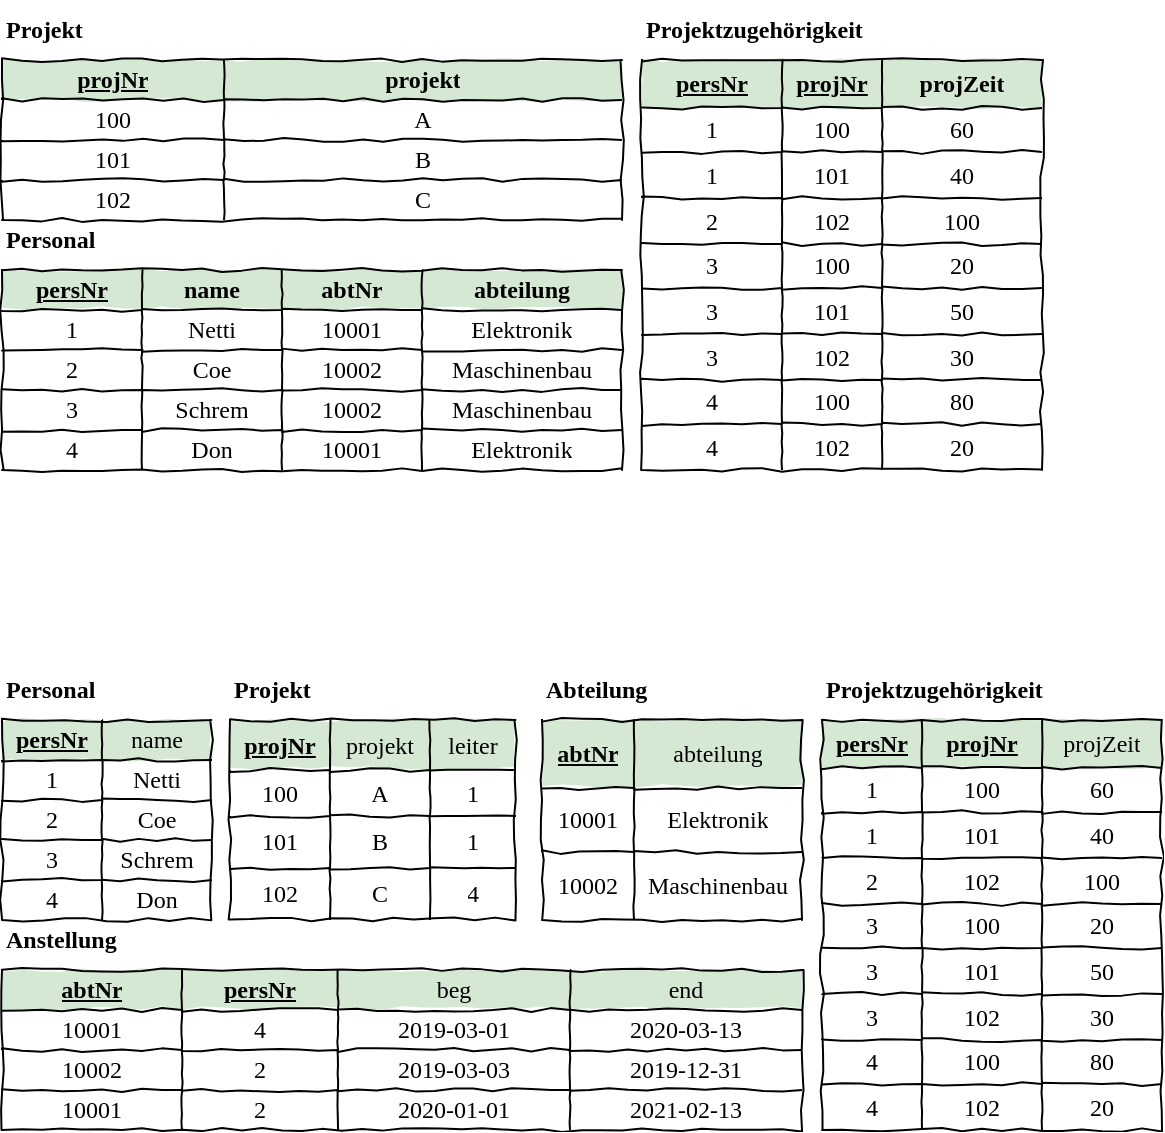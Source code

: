 <mxfile version="13.4.5" type="device"><diagram id="b6C6gAqckI_QUd7eWxeR" name="Page-1"><mxGraphModel dx="853" dy="493" grid="1" gridSize="10" guides="1" tooltips="1" connect="1" arrows="1" fold="1" page="1" pageScale="1" pageWidth="827" pageHeight="1169" math="0" shadow="0"><root><mxCell id="0"/><mxCell id="1" parent="0"/><mxCell id="BVOeWvI501JGDhAc3QQp-86" value="" style="rounded=0;whiteSpace=wrap;html=1;shadow=0;comic=1;startSize=0;fillColor=#d5e8d4;fontFamily=Comic Sans MS;strokeColor=none;" parent="1" vertex="1"><mxGeometry x="80" y="555" width="400" height="20" as="geometry"/></mxCell><mxCell id="BVOeWvI501JGDhAc3QQp-87" value="" style="rounded=0;whiteSpace=wrap;html=1;shadow=0;comic=1;startSize=0;fontFamily=Comic Sans MS;strokeColor=none;" parent="1" vertex="1"><mxGeometry x="80" y="574" width="400" height="61" as="geometry"/></mxCell><object label="" id="BVOeWvI501JGDhAc3QQp-88"><mxCell style="shape=table;html=1;whiteSpace=wrap;startSize=0;container=1;collapsible=0;childLayout=tableLayout;shadow=0;comic=1;fontFamily=Comic Sans MS;horizontal=1;arcSize=42;fillColor=none;" parent="1" vertex="1"><mxGeometry x="80" y="555" width="400" height="80" as="geometry"/></mxCell></object><mxCell id="BVOeWvI501JGDhAc3QQp-89" value="" style="shape=partialRectangle;html=1;whiteSpace=wrap;collapsible=0;dropTarget=0;pointerEvents=0;fillColor=none;top=0;left=0;bottom=0;right=0;points=[[0,0.5],[1,0.5]];portConstraint=eastwest;fontFamily=Comic Sans MS;" parent="BVOeWvI501JGDhAc3QQp-88" vertex="1"><mxGeometry width="400" height="20" as="geometry"/></mxCell><mxCell id="BVOeWvI501JGDhAc3QQp-90" value="&lt;b&gt;&lt;u&gt;abtNr&lt;/u&gt;&lt;/b&gt;" style="shape=partialRectangle;html=1;whiteSpace=wrap;connectable=0;top=0;left=0;bottom=0;right=0;overflow=hidden;fontFamily=Comic Sans MS;strokeColor=#82b366;comic=1;fillColor=none;" parent="BVOeWvI501JGDhAc3QQp-89" vertex="1"><mxGeometry width="90" height="20" as="geometry"/></mxCell><mxCell id="BVOeWvI501JGDhAc3QQp-91" value="&lt;span style=&quot;font-weight: 700&quot;&gt;&lt;u&gt;persNr&lt;/u&gt;&lt;/span&gt;" style="shape=partialRectangle;html=1;whiteSpace=wrap;connectable=0;top=0;left=0;bottom=0;right=0;overflow=hidden;fontFamily=Comic Sans MS;strokeColor=#82b366;comic=1;fillColor=none;" parent="BVOeWvI501JGDhAc3QQp-89" vertex="1"><mxGeometry x="90" width="78" height="20" as="geometry"/></mxCell><mxCell id="BVOeWvI501JGDhAc3QQp-92" value="beg" style="shape=partialRectangle;html=1;whiteSpace=wrap;connectable=0;top=0;left=0;bottom=0;right=0;overflow=hidden;fontFamily=Comic Sans MS;strokeColor=#82b366;comic=1;fillColor=none;" parent="BVOeWvI501JGDhAc3QQp-89" vertex="1"><mxGeometry x="168" width="116" height="20" as="geometry"/></mxCell><mxCell id="BVOeWvI501JGDhAc3QQp-93" value="end" style="shape=partialRectangle;html=1;whiteSpace=wrap;connectable=0;top=0;left=0;bottom=0;right=0;overflow=hidden;fontFamily=Comic Sans MS;strokeColor=#82b366;comic=1;fillColor=none;" parent="BVOeWvI501JGDhAc3QQp-89" vertex="1"><mxGeometry x="284" width="116" height="20" as="geometry"/></mxCell><mxCell id="BVOeWvI501JGDhAc3QQp-94" value="" style="shape=partialRectangle;html=1;whiteSpace=wrap;collapsible=0;dropTarget=0;pointerEvents=0;fillColor=none;top=0;left=0;bottom=0;right=0;points=[[0,0.5],[1,0.5]];portConstraint=eastwest;fontFamily=Comic Sans MS;" parent="BVOeWvI501JGDhAc3QQp-88" vertex="1"><mxGeometry y="20" width="400" height="20" as="geometry"/></mxCell><mxCell id="BVOeWvI501JGDhAc3QQp-95" value="10001" style="shape=partialRectangle;html=1;whiteSpace=wrap;connectable=0;fillColor=none;top=0;left=0;bottom=0;right=0;overflow=hidden;fontFamily=Comic Sans MS;" parent="BVOeWvI501JGDhAc3QQp-94" vertex="1"><mxGeometry width="90" height="20" as="geometry"/></mxCell><mxCell id="BVOeWvI501JGDhAc3QQp-96" value="4" style="shape=partialRectangle;html=1;whiteSpace=wrap;connectable=0;fillColor=none;top=0;left=0;bottom=0;right=0;overflow=hidden;fontFamily=Comic Sans MS;" parent="BVOeWvI501JGDhAc3QQp-94" vertex="1"><mxGeometry x="90" width="78" height="20" as="geometry"/></mxCell><mxCell id="BVOeWvI501JGDhAc3QQp-97" value="2019-03-01" style="shape=partialRectangle;html=1;whiteSpace=wrap;connectable=0;fillColor=none;top=0;left=0;bottom=0;right=0;overflow=hidden;fontFamily=Comic Sans MS;" parent="BVOeWvI501JGDhAc3QQp-94" vertex="1"><mxGeometry x="168" width="116" height="20" as="geometry"/></mxCell><mxCell id="BVOeWvI501JGDhAc3QQp-98" value="2020-03-13" style="shape=partialRectangle;html=1;whiteSpace=wrap;connectable=0;fillColor=none;top=0;left=0;bottom=0;right=0;overflow=hidden;fontFamily=Comic Sans MS;" parent="BVOeWvI501JGDhAc3QQp-94" vertex="1"><mxGeometry x="284" width="116" height="20" as="geometry"/></mxCell><mxCell id="BVOeWvI501JGDhAc3QQp-99" style="shape=partialRectangle;html=1;whiteSpace=wrap;collapsible=0;dropTarget=0;pointerEvents=0;fillColor=none;top=0;left=0;bottom=0;right=0;points=[[0,0.5],[1,0.5]];portConstraint=eastwest;fontFamily=Comic Sans MS;" parent="BVOeWvI501JGDhAc3QQp-88" vertex="1"><mxGeometry y="40" width="400" height="20" as="geometry"/></mxCell><mxCell id="BVOeWvI501JGDhAc3QQp-100" value="10002" style="shape=partialRectangle;html=1;whiteSpace=wrap;connectable=0;fillColor=none;top=0;left=0;bottom=0;right=0;overflow=hidden;fontFamily=Comic Sans MS;" parent="BVOeWvI501JGDhAc3QQp-99" vertex="1"><mxGeometry width="90" height="20" as="geometry"/></mxCell><mxCell id="BVOeWvI501JGDhAc3QQp-101" value="2" style="shape=partialRectangle;html=1;whiteSpace=wrap;connectable=0;fillColor=none;top=0;left=0;bottom=0;right=0;overflow=hidden;fontFamily=Comic Sans MS;" parent="BVOeWvI501JGDhAc3QQp-99" vertex="1"><mxGeometry x="90" width="78" height="20" as="geometry"/></mxCell><mxCell id="BVOeWvI501JGDhAc3QQp-102" value="2019-03-03" style="shape=partialRectangle;html=1;whiteSpace=wrap;connectable=0;fillColor=none;top=0;left=0;bottom=0;right=0;overflow=hidden;fontFamily=Comic Sans MS;" parent="BVOeWvI501JGDhAc3QQp-99" vertex="1"><mxGeometry x="168" width="116" height="20" as="geometry"/></mxCell><mxCell id="BVOeWvI501JGDhAc3QQp-103" value="2019-12-31" style="shape=partialRectangle;html=1;whiteSpace=wrap;connectable=0;fillColor=none;top=0;left=0;bottom=0;right=0;overflow=hidden;fontFamily=Comic Sans MS;" parent="BVOeWvI501JGDhAc3QQp-99" vertex="1"><mxGeometry x="284" width="116" height="20" as="geometry"/></mxCell><mxCell id="BVOeWvI501JGDhAc3QQp-104" style="shape=partialRectangle;html=1;whiteSpace=wrap;collapsible=0;dropTarget=0;pointerEvents=0;fillColor=none;top=0;left=0;bottom=0;right=0;points=[[0,0.5],[1,0.5]];portConstraint=eastwest;fontFamily=Comic Sans MS;" parent="BVOeWvI501JGDhAc3QQp-88" vertex="1"><mxGeometry y="60" width="400" height="20" as="geometry"/></mxCell><mxCell id="BVOeWvI501JGDhAc3QQp-105" value="10001" style="shape=partialRectangle;html=1;whiteSpace=wrap;connectable=0;fillColor=none;top=0;left=0;bottom=0;right=0;overflow=hidden;fontFamily=Comic Sans MS;" parent="BVOeWvI501JGDhAc3QQp-104" vertex="1"><mxGeometry width="90" height="20" as="geometry"/></mxCell><mxCell id="BVOeWvI501JGDhAc3QQp-106" value="2" style="shape=partialRectangle;html=1;whiteSpace=wrap;connectable=0;fillColor=none;top=0;left=0;bottom=0;right=0;overflow=hidden;fontFamily=Comic Sans MS;" parent="BVOeWvI501JGDhAc3QQp-104" vertex="1"><mxGeometry x="90" width="78" height="20" as="geometry"/></mxCell><mxCell id="BVOeWvI501JGDhAc3QQp-107" value="2020-01-01" style="shape=partialRectangle;html=1;whiteSpace=wrap;connectable=0;fillColor=none;top=0;left=0;bottom=0;right=0;overflow=hidden;fontFamily=Comic Sans MS;" parent="BVOeWvI501JGDhAc3QQp-104" vertex="1"><mxGeometry x="168" width="116" height="20" as="geometry"/></mxCell><mxCell id="BVOeWvI501JGDhAc3QQp-108" value="2021-02-13" style="shape=partialRectangle;html=1;whiteSpace=wrap;connectable=0;fillColor=none;top=0;left=0;bottom=0;right=0;overflow=hidden;fontFamily=Comic Sans MS;" parent="BVOeWvI501JGDhAc3QQp-104" vertex="1"><mxGeometry x="284" width="116" height="20" as="geometry"/></mxCell><mxCell id="kT_7X21frJBs-RHxqzan-2" value="" style="rounded=0;whiteSpace=wrap;html=1;shadow=0;comic=1;startSize=0;fontFamily=Comic Sans MS;strokeColor=none;" vertex="1" parent="1"><mxGeometry x="350" y="464" width="130" height="66" as="geometry"/></mxCell><mxCell id="kT_7X21frJBs-RHxqzan-1" value="" style="rounded=0;whiteSpace=wrap;html=1;shadow=0;comic=1;startSize=0;fillColor=#d5e8d4;fontFamily=Comic Sans MS;strokeColor=none;" vertex="1" parent="1"><mxGeometry x="350" y="430" width="130" height="33" as="geometry"/></mxCell><object label="" id="kT_7X21frJBs-RHxqzan-4"><mxCell style="shape=table;html=1;whiteSpace=wrap;startSize=0;container=1;collapsible=0;childLayout=tableLayout;shadow=0;comic=1;fontFamily=Comic Sans MS;horizontal=1;arcSize=42;fillColor=none;" vertex="1" parent="1"><mxGeometry x="350" y="430" width="130" height="100" as="geometry"/></mxCell></object><mxCell id="kT_7X21frJBs-RHxqzan-5" value="" style="shape=partialRectangle;html=1;whiteSpace=wrap;collapsible=0;dropTarget=0;pointerEvents=0;fillColor=none;top=0;left=0;bottom=0;right=0;points=[[0,0.5],[1,0.5]];portConstraint=eastwest;fontFamily=Comic Sans MS;" vertex="1" parent="kT_7X21frJBs-RHxqzan-4"><mxGeometry width="130" height="34" as="geometry"/></mxCell><mxCell id="kT_7X21frJBs-RHxqzan-6" value="&lt;span style=&quot;font-weight: 700&quot;&gt;&lt;u&gt;abtNr&lt;/u&gt;&lt;/span&gt;" style="shape=partialRectangle;html=1;whiteSpace=wrap;connectable=0;top=0;left=0;bottom=0;right=0;overflow=hidden;fontFamily=Comic Sans MS;strokeColor=#82b366;comic=1;fillColor=none;" vertex="1" parent="kT_7X21frJBs-RHxqzan-5"><mxGeometry width="46" height="34" as="geometry"/></mxCell><mxCell id="kT_7X21frJBs-RHxqzan-7" value="abteilung" style="shape=partialRectangle;html=1;whiteSpace=wrap;connectable=0;top=0;left=0;bottom=0;right=0;overflow=hidden;fontFamily=Comic Sans MS;strokeColor=#82b366;comic=1;fillColor=none;" vertex="1" parent="kT_7X21frJBs-RHxqzan-5"><mxGeometry x="46" width="84" height="34" as="geometry"/></mxCell><mxCell id="kT_7X21frJBs-RHxqzan-8" value="" style="shape=partialRectangle;html=1;whiteSpace=wrap;collapsible=0;dropTarget=0;pointerEvents=0;fillColor=none;top=0;left=0;bottom=0;right=0;points=[[0,0.5],[1,0.5]];portConstraint=eastwest;fontFamily=Comic Sans MS;" vertex="1" parent="kT_7X21frJBs-RHxqzan-4"><mxGeometry y="34" width="130" height="32" as="geometry"/></mxCell><mxCell id="kT_7X21frJBs-RHxqzan-9" value="10001" style="shape=partialRectangle;html=1;whiteSpace=wrap;connectable=0;fillColor=none;top=0;left=0;bottom=0;right=0;overflow=hidden;fontFamily=Comic Sans MS;" vertex="1" parent="kT_7X21frJBs-RHxqzan-8"><mxGeometry width="46" height="32" as="geometry"/></mxCell><mxCell id="kT_7X21frJBs-RHxqzan-10" value="Elektronik" style="shape=partialRectangle;html=1;whiteSpace=wrap;connectable=0;fillColor=none;top=0;left=0;bottom=0;right=0;overflow=hidden;fontFamily=Comic Sans MS;" vertex="1" parent="kT_7X21frJBs-RHxqzan-8"><mxGeometry x="46" width="84" height="32" as="geometry"/></mxCell><mxCell id="kT_7X21frJBs-RHxqzan-11" style="shape=partialRectangle;html=1;whiteSpace=wrap;collapsible=0;dropTarget=0;pointerEvents=0;fillColor=none;top=0;left=0;bottom=0;right=0;points=[[0,0.5],[1,0.5]];portConstraint=eastwest;fontFamily=Comic Sans MS;" vertex="1" parent="kT_7X21frJBs-RHxqzan-4"><mxGeometry y="66" width="130" height="34" as="geometry"/></mxCell><mxCell id="kT_7X21frJBs-RHxqzan-12" value="10002" style="shape=partialRectangle;html=1;whiteSpace=wrap;connectable=0;fillColor=none;top=0;left=0;bottom=0;right=0;overflow=hidden;fontFamily=Comic Sans MS;" vertex="1" parent="kT_7X21frJBs-RHxqzan-11"><mxGeometry width="46" height="34" as="geometry"/></mxCell><mxCell id="kT_7X21frJBs-RHxqzan-13" value="Maschinenbau" style="shape=partialRectangle;html=1;whiteSpace=wrap;connectable=0;fillColor=none;top=0;left=0;bottom=0;right=0;overflow=hidden;fontFamily=Comic Sans MS;" vertex="1" parent="kT_7X21frJBs-RHxqzan-11"><mxGeometry x="46" width="84" height="34" as="geometry"/></mxCell><mxCell id="BVOeWvI501JGDhAc3QQp-56" value="" style="rounded=0;whiteSpace=wrap;html=1;shadow=0;comic=1;startSize=0;fontFamily=Comic Sans MS;strokeColor=none;" parent="1" vertex="1"><mxGeometry x="80" y="449" width="104" height="80" as="geometry"/></mxCell><mxCell id="BVOeWvI501JGDhAc3QQp-55" value="" style="rounded=0;whiteSpace=wrap;html=1;shadow=0;comic=1;startSize=0;fillColor=#d5e8d4;fontFamily=Comic Sans MS;strokeColor=none;" parent="1" vertex="1"><mxGeometry x="80" y="430" width="104" height="20" as="geometry"/></mxCell><object label="" id="BVOeWvI501JGDhAc3QQp-57"><mxCell style="shape=table;html=1;whiteSpace=wrap;startSize=0;container=1;collapsible=0;childLayout=tableLayout;shadow=0;comic=1;fontFamily=Comic Sans MS;horizontal=1;arcSize=42;fillColor=none;" parent="1" vertex="1"><mxGeometry x="80" y="430" width="104.643" height="100" as="geometry"/></mxCell></object><mxCell id="BVOeWvI501JGDhAc3QQp-58" value="" style="shape=partialRectangle;html=1;whiteSpace=wrap;collapsible=0;dropTarget=0;pointerEvents=0;fillColor=none;top=0;left=0;bottom=0;right=0;points=[[0,0.5],[1,0.5]];portConstraint=eastwest;fontFamily=Comic Sans MS;" parent="BVOeWvI501JGDhAc3QQp-57" vertex="1"><mxGeometry width="104.643" height="20" as="geometry"/></mxCell><mxCell id="BVOeWvI501JGDhAc3QQp-59" value="&lt;span style=&quot;font-weight: 700&quot;&gt;&lt;u&gt;persNr&lt;/u&gt;&lt;/span&gt;" style="shape=partialRectangle;html=1;whiteSpace=wrap;connectable=0;top=0;left=0;bottom=0;right=0;overflow=hidden;fontFamily=Comic Sans MS;strokeColor=#82b366;comic=1;fillColor=none;" parent="BVOeWvI501JGDhAc3QQp-58" vertex="1"><mxGeometry width="50" height="20" as="geometry"/></mxCell><mxCell id="BVOeWvI501JGDhAc3QQp-60" value="name" style="shape=partialRectangle;html=1;whiteSpace=wrap;connectable=0;top=0;left=0;bottom=0;right=0;overflow=hidden;fontFamily=Comic Sans MS;strokeColor=#82b366;comic=1;fillColor=none;" parent="BVOeWvI501JGDhAc3QQp-58" vertex="1"><mxGeometry x="50" width="55" height="20" as="geometry"/></mxCell><mxCell id="BVOeWvI501JGDhAc3QQp-63" value="" style="shape=partialRectangle;html=1;whiteSpace=wrap;collapsible=0;dropTarget=0;pointerEvents=0;fillColor=none;top=0;left=0;bottom=0;right=0;points=[[0,0.5],[1,0.5]];portConstraint=eastwest;fontFamily=Comic Sans MS;" parent="BVOeWvI501JGDhAc3QQp-57" vertex="1"><mxGeometry y="20" width="104.643" height="20" as="geometry"/></mxCell><mxCell id="BVOeWvI501JGDhAc3QQp-64" value="1" style="shape=partialRectangle;html=1;whiteSpace=wrap;connectable=0;fillColor=none;top=0;left=0;bottom=0;right=0;overflow=hidden;fontFamily=Comic Sans MS;" parent="BVOeWvI501JGDhAc3QQp-63" vertex="1"><mxGeometry width="50" height="20" as="geometry"/></mxCell><mxCell id="BVOeWvI501JGDhAc3QQp-65" value="Netti" style="shape=partialRectangle;html=1;whiteSpace=wrap;connectable=0;fillColor=none;top=0;left=0;bottom=0;right=0;overflow=hidden;fontFamily=Comic Sans MS;" parent="BVOeWvI501JGDhAc3QQp-63" vertex="1"><mxGeometry x="50" width="55" height="20" as="geometry"/></mxCell><mxCell id="BVOeWvI501JGDhAc3QQp-68" style="shape=partialRectangle;html=1;whiteSpace=wrap;collapsible=0;dropTarget=0;pointerEvents=0;fillColor=none;top=0;left=0;bottom=0;right=0;points=[[0,0.5],[1,0.5]];portConstraint=eastwest;fontFamily=Comic Sans MS;" parent="BVOeWvI501JGDhAc3QQp-57" vertex="1"><mxGeometry y="40" width="104.643" height="20" as="geometry"/></mxCell><mxCell id="BVOeWvI501JGDhAc3QQp-69" value="2" style="shape=partialRectangle;html=1;whiteSpace=wrap;connectable=0;fillColor=none;top=0;left=0;bottom=0;right=0;overflow=hidden;fontFamily=Comic Sans MS;" parent="BVOeWvI501JGDhAc3QQp-68" vertex="1"><mxGeometry width="50" height="20" as="geometry"/></mxCell><mxCell id="BVOeWvI501JGDhAc3QQp-70" value="Coe" style="shape=partialRectangle;html=1;whiteSpace=wrap;connectable=0;fillColor=none;top=0;left=0;bottom=0;right=0;overflow=hidden;fontFamily=Comic Sans MS;" parent="BVOeWvI501JGDhAc3QQp-68" vertex="1"><mxGeometry x="50" width="55" height="20" as="geometry"/></mxCell><mxCell id="BVOeWvI501JGDhAc3QQp-73" style="shape=partialRectangle;html=1;whiteSpace=wrap;collapsible=0;dropTarget=0;pointerEvents=0;fillColor=none;top=0;left=0;bottom=0;right=0;points=[[0,0.5],[1,0.5]];portConstraint=eastwest;fontFamily=Comic Sans MS;" parent="BVOeWvI501JGDhAc3QQp-57" vertex="1"><mxGeometry y="60" width="104.643" height="20" as="geometry"/></mxCell><mxCell id="BVOeWvI501JGDhAc3QQp-74" value="3" style="shape=partialRectangle;html=1;whiteSpace=wrap;connectable=0;fillColor=none;top=0;left=0;bottom=0;right=0;overflow=hidden;fontFamily=Comic Sans MS;" parent="BVOeWvI501JGDhAc3QQp-73" vertex="1"><mxGeometry width="50" height="20" as="geometry"/></mxCell><mxCell id="BVOeWvI501JGDhAc3QQp-75" value="Schrem" style="shape=partialRectangle;html=1;whiteSpace=wrap;connectable=0;fillColor=none;top=0;left=0;bottom=0;right=0;overflow=hidden;fontFamily=Comic Sans MS;" parent="BVOeWvI501JGDhAc3QQp-73" vertex="1"><mxGeometry x="50" width="55" height="20" as="geometry"/></mxCell><mxCell id="BVOeWvI501JGDhAc3QQp-78" style="shape=partialRectangle;html=1;whiteSpace=wrap;collapsible=0;dropTarget=0;pointerEvents=0;fillColor=none;top=0;left=0;bottom=0;right=0;points=[[0,0.5],[1,0.5]];portConstraint=eastwest;fontFamily=Comic Sans MS;" parent="BVOeWvI501JGDhAc3QQp-57" vertex="1"><mxGeometry y="80" width="104.643" height="20" as="geometry"/></mxCell><mxCell id="BVOeWvI501JGDhAc3QQp-79" value="4" style="shape=partialRectangle;html=1;whiteSpace=wrap;connectable=0;fillColor=none;top=0;left=0;bottom=0;right=0;overflow=hidden;fontFamily=Comic Sans MS;" parent="BVOeWvI501JGDhAc3QQp-78" vertex="1"><mxGeometry width="50" height="20" as="geometry"/></mxCell><mxCell id="BVOeWvI501JGDhAc3QQp-80" value="Don" style="shape=partialRectangle;html=1;whiteSpace=wrap;connectable=0;fillColor=none;top=0;left=0;bottom=0;right=0;overflow=hidden;fontFamily=Comic Sans MS;" parent="BVOeWvI501JGDhAc3QQp-78" vertex="1"><mxGeometry x="50" width="55" height="20" as="geometry"/></mxCell><mxCell id="BVOeWvI501JGDhAc3QQp-40" value="" style="rounded=0;whiteSpace=wrap;html=1;shadow=0;comic=1;startSize=0;fontFamily=Comic Sans MS;strokeColor=none;" parent="1" vertex="1"><mxGeometry x="194" y="430" width="142" height="100" as="geometry"/></mxCell><mxCell id="BVOeWvI501JGDhAc3QQp-41" value="" style="rounded=0;whiteSpace=wrap;html=1;shadow=0;comic=1;startSize=0;fillColor=#d5e8d4;fontFamily=Comic Sans MS;strokeColor=none;" parent="1" vertex="1"><mxGeometry x="194" y="430" width="142" height="24" as="geometry"/></mxCell><mxCell id="mK8x0z9qfenftQ7Wl_zX-143" value="" style="rounded=0;whiteSpace=wrap;html=1;shadow=0;comic=1;startSize=0;fontFamily=Comic Sans MS;strokeColor=none;" parent="1" vertex="1"><mxGeometry x="400" y="122" width="200" height="183" as="geometry"/></mxCell><mxCell id="mK8x0z9qfenftQ7Wl_zX-110" value="" style="rounded=0;whiteSpace=wrap;html=1;shadow=0;comic=1;startSize=0;fillColor=#d5e8d4;fontFamily=Comic Sans MS;strokeColor=none;" parent="1" vertex="1"><mxGeometry x="400" y="100" width="200" height="24" as="geometry"/></mxCell><object label="" id="mK8x0z9qfenftQ7Wl_zX-111"><mxCell style="shape=table;html=1;whiteSpace=wrap;startSize=0;container=1;collapsible=0;childLayout=tableLayout;shadow=0;comic=1;fontFamily=Comic Sans MS;horizontal=1;arcSize=42;fillColor=none;" parent="1" vertex="1"><mxGeometry x="400" y="100" width="200" height="205" as="geometry"/></mxCell></object><mxCell id="mK8x0z9qfenftQ7Wl_zX-112" value="" style="shape=partialRectangle;html=1;whiteSpace=wrap;collapsible=0;dropTarget=0;pointerEvents=0;fillColor=none;top=0;left=0;bottom=0;right=0;points=[[0,0.5],[1,0.5]];portConstraint=eastwest;fontFamily=Comic Sans MS;" parent="mK8x0z9qfenftQ7Wl_zX-111" vertex="1"><mxGeometry width="200" height="24" as="geometry"/></mxCell><mxCell id="mK8x0z9qfenftQ7Wl_zX-113" value="&lt;span style=&quot;font-weight: 700&quot;&gt;&lt;u&gt;persNr&lt;/u&gt;&lt;/span&gt;" style="shape=partialRectangle;html=1;whiteSpace=wrap;connectable=0;top=0;left=0;bottom=0;right=0;overflow=hidden;fontFamily=Comic Sans MS;strokeColor=#82b366;comic=1;fillColor=none;" parent="mK8x0z9qfenftQ7Wl_zX-112" vertex="1"><mxGeometry width="70" height="24" as="geometry"/></mxCell><mxCell id="mK8x0z9qfenftQ7Wl_zX-114" value="&lt;span style=&quot;font-weight: 700&quot;&gt;&lt;u&gt;projNr&lt;/u&gt;&lt;/span&gt;" style="shape=partialRectangle;html=1;whiteSpace=wrap;connectable=0;top=0;left=0;bottom=0;right=0;overflow=hidden;fontFamily=Comic Sans MS;strokeColor=#82b366;comic=1;fillColor=none;" parent="mK8x0z9qfenftQ7Wl_zX-112" vertex="1"><mxGeometry x="70" width="50" height="24" as="geometry"/></mxCell><mxCell id="mK8x0z9qfenftQ7Wl_zX-115" value="&lt;b&gt;projZeit&lt;/b&gt;" style="shape=partialRectangle;html=1;whiteSpace=wrap;connectable=0;top=0;left=0;bottom=0;right=0;overflow=hidden;fontFamily=Comic Sans MS;strokeColor=#82b366;comic=1;fillColor=none;" parent="mK8x0z9qfenftQ7Wl_zX-112" vertex="1"><mxGeometry x="120" width="80" height="24" as="geometry"/></mxCell><mxCell id="mK8x0z9qfenftQ7Wl_zX-121" value="" style="shape=partialRectangle;html=1;whiteSpace=wrap;collapsible=0;dropTarget=0;pointerEvents=0;fillColor=none;top=0;left=0;bottom=0;right=0;points=[[0,0.5],[1,0.5]];portConstraint=eastwest;fontFamily=Comic Sans MS;" parent="mK8x0z9qfenftQ7Wl_zX-111" vertex="1"><mxGeometry y="24" width="200" height="22" as="geometry"/></mxCell><mxCell id="mK8x0z9qfenftQ7Wl_zX-122" value="1" style="shape=partialRectangle;html=1;whiteSpace=wrap;connectable=0;fillColor=none;top=0;left=0;bottom=0;right=0;overflow=hidden;fontFamily=Comic Sans MS;" parent="mK8x0z9qfenftQ7Wl_zX-121" vertex="1"><mxGeometry width="70" height="22" as="geometry"/></mxCell><mxCell id="mK8x0z9qfenftQ7Wl_zX-123" value="100" style="shape=partialRectangle;html=1;whiteSpace=wrap;connectable=0;fillColor=none;top=0;left=0;bottom=0;right=0;overflow=hidden;fontFamily=Comic Sans MS;" parent="mK8x0z9qfenftQ7Wl_zX-121" vertex="1"><mxGeometry x="70" width="50" height="22" as="geometry"/></mxCell><mxCell id="mK8x0z9qfenftQ7Wl_zX-124" value="60" style="shape=partialRectangle;html=1;whiteSpace=wrap;connectable=0;fillColor=none;top=0;left=0;bottom=0;right=0;overflow=hidden;fontFamily=Comic Sans MS;" parent="mK8x0z9qfenftQ7Wl_zX-121" vertex="1"><mxGeometry x="120" width="80" height="22" as="geometry"/></mxCell><mxCell id="mK8x0z9qfenftQ7Wl_zX-130" style="shape=partialRectangle;html=1;whiteSpace=wrap;collapsible=0;dropTarget=0;pointerEvents=0;fillColor=none;top=0;left=0;bottom=0;right=0;points=[[0,0.5],[1,0.5]];portConstraint=eastwest;fontFamily=Comic Sans MS;" parent="mK8x0z9qfenftQ7Wl_zX-111" vertex="1"><mxGeometry y="46" width="200" height="23" as="geometry"/></mxCell><mxCell id="mK8x0z9qfenftQ7Wl_zX-131" value="1" style="shape=partialRectangle;html=1;whiteSpace=wrap;connectable=0;fillColor=none;top=0;left=0;bottom=0;right=0;overflow=hidden;fontFamily=Comic Sans MS;" parent="mK8x0z9qfenftQ7Wl_zX-130" vertex="1"><mxGeometry width="70" height="23" as="geometry"/></mxCell><mxCell id="mK8x0z9qfenftQ7Wl_zX-132" value="101" style="shape=partialRectangle;html=1;whiteSpace=wrap;connectable=0;fillColor=none;top=0;left=0;bottom=0;right=0;overflow=hidden;fontFamily=Comic Sans MS;" parent="mK8x0z9qfenftQ7Wl_zX-130" vertex="1"><mxGeometry x="70" width="50" height="23" as="geometry"/></mxCell><mxCell id="mK8x0z9qfenftQ7Wl_zX-133" value="&lt;span&gt;40&lt;/span&gt;" style="shape=partialRectangle;html=1;whiteSpace=wrap;connectable=0;fillColor=none;top=0;left=0;bottom=0;right=0;overflow=hidden;fontFamily=Comic Sans MS;" parent="mK8x0z9qfenftQ7Wl_zX-130" vertex="1"><mxGeometry x="120" width="80" height="23" as="geometry"/></mxCell><mxCell id="0NPuds9pyM5MVuxf5aiS-66" style="shape=partialRectangle;html=1;whiteSpace=wrap;collapsible=0;dropTarget=0;pointerEvents=0;fillColor=none;top=0;left=0;bottom=0;right=0;points=[[0,0.5],[1,0.5]];portConstraint=eastwest;fontFamily=Comic Sans MS;" parent="mK8x0z9qfenftQ7Wl_zX-111" vertex="1"><mxGeometry y="69" width="200" height="23" as="geometry"/></mxCell><mxCell id="0NPuds9pyM5MVuxf5aiS-67" value="2" style="shape=partialRectangle;html=1;whiteSpace=wrap;connectable=0;fillColor=none;top=0;left=0;bottom=0;right=0;overflow=hidden;fontFamily=Comic Sans MS;" parent="0NPuds9pyM5MVuxf5aiS-66" vertex="1"><mxGeometry width="70" height="23" as="geometry"/></mxCell><mxCell id="0NPuds9pyM5MVuxf5aiS-68" value="102" style="shape=partialRectangle;html=1;whiteSpace=wrap;connectable=0;fillColor=none;top=0;left=0;bottom=0;right=0;overflow=hidden;fontFamily=Comic Sans MS;" parent="0NPuds9pyM5MVuxf5aiS-66" vertex="1"><mxGeometry x="70" width="50" height="23" as="geometry"/></mxCell><mxCell id="0NPuds9pyM5MVuxf5aiS-69" value="100" style="shape=partialRectangle;html=1;whiteSpace=wrap;connectable=0;fillColor=none;top=0;left=0;bottom=0;right=0;overflow=hidden;fontFamily=Comic Sans MS;" parent="0NPuds9pyM5MVuxf5aiS-66" vertex="1"><mxGeometry x="120" width="80" height="23" as="geometry"/></mxCell><mxCell id="0NPuds9pyM5MVuxf5aiS-58" style="shape=partialRectangle;html=1;whiteSpace=wrap;collapsible=0;dropTarget=0;pointerEvents=0;fillColor=none;top=0;left=0;bottom=0;right=0;points=[[0,0.5],[1,0.5]];portConstraint=eastwest;fontFamily=Comic Sans MS;" parent="mK8x0z9qfenftQ7Wl_zX-111" vertex="1"><mxGeometry y="92" width="200" height="22" as="geometry"/></mxCell><mxCell id="0NPuds9pyM5MVuxf5aiS-59" value="3" style="shape=partialRectangle;html=1;whiteSpace=wrap;connectable=0;fillColor=none;top=0;left=0;bottom=0;right=0;overflow=hidden;fontFamily=Comic Sans MS;" parent="0NPuds9pyM5MVuxf5aiS-58" vertex="1"><mxGeometry width="70" height="22" as="geometry"/></mxCell><mxCell id="0NPuds9pyM5MVuxf5aiS-60" value="100" style="shape=partialRectangle;html=1;whiteSpace=wrap;connectable=0;fillColor=none;top=0;left=0;bottom=0;right=0;overflow=hidden;fontFamily=Comic Sans MS;" parent="0NPuds9pyM5MVuxf5aiS-58" vertex="1"><mxGeometry x="70" width="50" height="22" as="geometry"/></mxCell><mxCell id="0NPuds9pyM5MVuxf5aiS-61" value="20" style="shape=partialRectangle;html=1;whiteSpace=wrap;connectable=0;fillColor=none;top=0;left=0;bottom=0;right=0;overflow=hidden;fontFamily=Comic Sans MS;" parent="0NPuds9pyM5MVuxf5aiS-58" vertex="1"><mxGeometry x="120" width="80" height="22" as="geometry"/></mxCell><mxCell id="0NPuds9pyM5MVuxf5aiS-50" style="shape=partialRectangle;html=1;whiteSpace=wrap;collapsible=0;dropTarget=0;pointerEvents=0;fillColor=none;top=0;left=0;bottom=0;right=0;points=[[0,0.5],[1,0.5]];portConstraint=eastwest;fontFamily=Comic Sans MS;" parent="mK8x0z9qfenftQ7Wl_zX-111" vertex="1"><mxGeometry y="114" width="200" height="23" as="geometry"/></mxCell><mxCell id="0NPuds9pyM5MVuxf5aiS-51" value="3" style="shape=partialRectangle;html=1;whiteSpace=wrap;connectable=0;fillColor=none;top=0;left=0;bottom=0;right=0;overflow=hidden;fontFamily=Comic Sans MS;" parent="0NPuds9pyM5MVuxf5aiS-50" vertex="1"><mxGeometry width="70" height="23" as="geometry"/></mxCell><mxCell id="0NPuds9pyM5MVuxf5aiS-52" value="101" style="shape=partialRectangle;html=1;whiteSpace=wrap;connectable=0;fillColor=none;top=0;left=0;bottom=0;right=0;overflow=hidden;fontFamily=Comic Sans MS;" parent="0NPuds9pyM5MVuxf5aiS-50" vertex="1"><mxGeometry x="70" width="50" height="23" as="geometry"/></mxCell><mxCell id="0NPuds9pyM5MVuxf5aiS-53" value="50" style="shape=partialRectangle;html=1;whiteSpace=wrap;connectable=0;fillColor=none;top=0;left=0;bottom=0;right=0;overflow=hidden;fontFamily=Comic Sans MS;" parent="0NPuds9pyM5MVuxf5aiS-50" vertex="1"><mxGeometry x="120" width="80" height="23" as="geometry"/></mxCell><mxCell id="0NPuds9pyM5MVuxf5aiS-42" style="shape=partialRectangle;html=1;whiteSpace=wrap;collapsible=0;dropTarget=0;pointerEvents=0;fillColor=none;top=0;left=0;bottom=0;right=0;points=[[0,0.5],[1,0.5]];portConstraint=eastwest;fontFamily=Comic Sans MS;" parent="mK8x0z9qfenftQ7Wl_zX-111" vertex="1"><mxGeometry y="137" width="200" height="23" as="geometry"/></mxCell><mxCell id="0NPuds9pyM5MVuxf5aiS-43" value="3" style="shape=partialRectangle;html=1;whiteSpace=wrap;connectable=0;fillColor=none;top=0;left=0;bottom=0;right=0;overflow=hidden;fontFamily=Comic Sans MS;" parent="0NPuds9pyM5MVuxf5aiS-42" vertex="1"><mxGeometry width="70" height="23" as="geometry"/></mxCell><mxCell id="0NPuds9pyM5MVuxf5aiS-44" value="102" style="shape=partialRectangle;html=1;whiteSpace=wrap;connectable=0;fillColor=none;top=0;left=0;bottom=0;right=0;overflow=hidden;fontFamily=Comic Sans MS;" parent="0NPuds9pyM5MVuxf5aiS-42" vertex="1"><mxGeometry x="70" width="50" height="23" as="geometry"/></mxCell><mxCell id="0NPuds9pyM5MVuxf5aiS-45" value="30" style="shape=partialRectangle;html=1;whiteSpace=wrap;connectable=0;fillColor=none;top=0;left=0;bottom=0;right=0;overflow=hidden;fontFamily=Comic Sans MS;" parent="0NPuds9pyM5MVuxf5aiS-42" vertex="1"><mxGeometry x="120" width="80" height="23" as="geometry"/></mxCell><mxCell id="0NPuds9pyM5MVuxf5aiS-34" style="shape=partialRectangle;html=1;whiteSpace=wrap;collapsible=0;dropTarget=0;pointerEvents=0;fillColor=none;top=0;left=0;bottom=0;right=0;points=[[0,0.5],[1,0.5]];portConstraint=eastwest;fontFamily=Comic Sans MS;" parent="mK8x0z9qfenftQ7Wl_zX-111" vertex="1"><mxGeometry y="160" width="200" height="22" as="geometry"/></mxCell><mxCell id="0NPuds9pyM5MVuxf5aiS-35" value="4" style="shape=partialRectangle;html=1;whiteSpace=wrap;connectable=0;fillColor=none;top=0;left=0;bottom=0;right=0;overflow=hidden;fontFamily=Comic Sans MS;" parent="0NPuds9pyM5MVuxf5aiS-34" vertex="1"><mxGeometry width="70" height="22" as="geometry"/></mxCell><mxCell id="0NPuds9pyM5MVuxf5aiS-36" value="100" style="shape=partialRectangle;html=1;whiteSpace=wrap;connectable=0;fillColor=none;top=0;left=0;bottom=0;right=0;overflow=hidden;fontFamily=Comic Sans MS;" parent="0NPuds9pyM5MVuxf5aiS-34" vertex="1"><mxGeometry x="70" width="50" height="22" as="geometry"/></mxCell><mxCell id="0NPuds9pyM5MVuxf5aiS-37" value="80" style="shape=partialRectangle;html=1;whiteSpace=wrap;connectable=0;fillColor=none;top=0;left=0;bottom=0;right=0;overflow=hidden;fontFamily=Comic Sans MS;" parent="0NPuds9pyM5MVuxf5aiS-34" vertex="1"><mxGeometry x="120" width="80" height="22" as="geometry"/></mxCell><mxCell id="0NPuds9pyM5MVuxf5aiS-26" style="shape=partialRectangle;html=1;whiteSpace=wrap;collapsible=0;dropTarget=0;pointerEvents=0;fillColor=none;top=0;left=0;bottom=0;right=0;points=[[0,0.5],[1,0.5]];portConstraint=eastwest;fontFamily=Comic Sans MS;" parent="mK8x0z9qfenftQ7Wl_zX-111" vertex="1"><mxGeometry y="182" width="200" height="23" as="geometry"/></mxCell><mxCell id="0NPuds9pyM5MVuxf5aiS-27" value="4" style="shape=partialRectangle;html=1;whiteSpace=wrap;connectable=0;fillColor=none;top=0;left=0;bottom=0;right=0;overflow=hidden;fontFamily=Comic Sans MS;" parent="0NPuds9pyM5MVuxf5aiS-26" vertex="1"><mxGeometry width="70" height="23" as="geometry"/></mxCell><mxCell id="0NPuds9pyM5MVuxf5aiS-28" value="102" style="shape=partialRectangle;html=1;whiteSpace=wrap;connectable=0;fillColor=none;top=0;left=0;bottom=0;right=0;overflow=hidden;fontFamily=Comic Sans MS;" parent="0NPuds9pyM5MVuxf5aiS-26" vertex="1"><mxGeometry x="70" width="50" height="23" as="geometry"/></mxCell><mxCell id="0NPuds9pyM5MVuxf5aiS-29" value="20" style="shape=partialRectangle;html=1;whiteSpace=wrap;connectable=0;fillColor=none;top=0;left=0;bottom=0;right=0;overflow=hidden;fontFamily=Comic Sans MS;" parent="0NPuds9pyM5MVuxf5aiS-26" vertex="1"><mxGeometry x="120" width="80" height="23" as="geometry"/></mxCell><mxCell id="mK8x0z9qfenftQ7Wl_zX-166" value="" style="rounded=0;whiteSpace=wrap;html=1;shadow=0;comic=1;startSize=0;fontFamily=Comic Sans MS;strokeColor=none;" parent="1" vertex="1"><mxGeometry x="80" y="100" width="310" height="79" as="geometry"/></mxCell><mxCell id="mK8x0z9qfenftQ7Wl_zX-80" value="" style="rounded=0;whiteSpace=wrap;html=1;shadow=0;comic=1;startSize=0;fillColor=#d5e8d4;fontFamily=Comic Sans MS;strokeColor=none;" parent="1" vertex="1"><mxGeometry x="80" y="100" width="310" height="20" as="geometry"/></mxCell><object label="" id="mK8x0z9qfenftQ7Wl_zX-1"><mxCell style="shape=table;html=1;whiteSpace=wrap;startSize=0;container=1;collapsible=0;childLayout=tableLayout;shadow=0;comic=1;fontFamily=Comic Sans MS;horizontal=1;arcSize=42;fillColor=none;" parent="1" vertex="1"><mxGeometry x="80" y="100" width="310" height="80" as="geometry"/></mxCell></object><mxCell id="mK8x0z9qfenftQ7Wl_zX-2" value="" style="shape=partialRectangle;html=1;whiteSpace=wrap;collapsible=0;dropTarget=0;pointerEvents=0;fillColor=none;top=0;left=0;bottom=0;right=0;points=[[0,0.5],[1,0.5]];portConstraint=eastwest;fontFamily=Comic Sans MS;" parent="mK8x0z9qfenftQ7Wl_zX-1" vertex="1"><mxGeometry width="310" height="20" as="geometry"/></mxCell><mxCell id="mK8x0z9qfenftQ7Wl_zX-3" value="&lt;span style=&quot;font-weight: 700&quot;&gt;&lt;u&gt;projNr&lt;/u&gt;&lt;/span&gt;" style="shape=partialRectangle;html=1;whiteSpace=wrap;connectable=0;top=0;left=0;bottom=0;right=0;overflow=hidden;fontFamily=Comic Sans MS;strokeColor=#82b366;comic=1;fillColor=none;" parent="mK8x0z9qfenftQ7Wl_zX-2" vertex="1"><mxGeometry width="111" height="20" as="geometry"/></mxCell><mxCell id="mK8x0z9qfenftQ7Wl_zX-4" value="&lt;span style=&quot;font-weight: 700&quot;&gt;projekt&lt;/span&gt;" style="shape=partialRectangle;html=1;whiteSpace=wrap;connectable=0;top=0;left=0;bottom=0;right=0;overflow=hidden;fontFamily=Comic Sans MS;strokeColor=#82b366;comic=1;fillColor=none;" parent="mK8x0z9qfenftQ7Wl_zX-2" vertex="1"><mxGeometry x="111" width="199" height="20" as="geometry"/></mxCell><mxCell id="mK8x0z9qfenftQ7Wl_zX-6" value="" style="shape=partialRectangle;html=1;whiteSpace=wrap;collapsible=0;dropTarget=0;pointerEvents=0;fillColor=none;top=0;left=0;bottom=0;right=0;points=[[0,0.5],[1,0.5]];portConstraint=eastwest;fontFamily=Comic Sans MS;" parent="mK8x0z9qfenftQ7Wl_zX-1" vertex="1"><mxGeometry y="20" width="310" height="20" as="geometry"/></mxCell><mxCell id="mK8x0z9qfenftQ7Wl_zX-7" value="100" style="shape=partialRectangle;html=1;whiteSpace=wrap;connectable=0;fillColor=none;top=0;left=0;bottom=0;right=0;overflow=hidden;fontFamily=Comic Sans MS;" parent="mK8x0z9qfenftQ7Wl_zX-6" vertex="1"><mxGeometry width="111" height="20" as="geometry"/></mxCell><mxCell id="mK8x0z9qfenftQ7Wl_zX-8" value="A" style="shape=partialRectangle;html=1;whiteSpace=wrap;connectable=0;fillColor=none;top=0;left=0;bottom=0;right=0;overflow=hidden;fontFamily=Comic Sans MS;" parent="mK8x0z9qfenftQ7Wl_zX-6" vertex="1"><mxGeometry x="111" width="199" height="20" as="geometry"/></mxCell><mxCell id="mK8x0z9qfenftQ7Wl_zX-72" style="shape=partialRectangle;html=1;whiteSpace=wrap;collapsible=0;dropTarget=0;pointerEvents=0;fillColor=none;top=0;left=0;bottom=0;right=0;points=[[0,0.5],[1,0.5]];portConstraint=eastwest;fontFamily=Comic Sans MS;" parent="mK8x0z9qfenftQ7Wl_zX-1" vertex="1"><mxGeometry y="40" width="310" height="20" as="geometry"/></mxCell><mxCell id="mK8x0z9qfenftQ7Wl_zX-73" value="&lt;span&gt;101&lt;/span&gt;" style="shape=partialRectangle;html=1;whiteSpace=wrap;connectable=0;fillColor=none;top=0;left=0;bottom=0;right=0;overflow=hidden;fontFamily=Comic Sans MS;" parent="mK8x0z9qfenftQ7Wl_zX-72" vertex="1"><mxGeometry width="111" height="20" as="geometry"/></mxCell><mxCell id="mK8x0z9qfenftQ7Wl_zX-74" value="&lt;span&gt;B&lt;/span&gt;" style="shape=partialRectangle;html=1;whiteSpace=wrap;connectable=0;fillColor=none;top=0;left=0;bottom=0;right=0;overflow=hidden;fontFamily=Comic Sans MS;" parent="mK8x0z9qfenftQ7Wl_zX-72" vertex="1"><mxGeometry x="111" width="199" height="20" as="geometry"/></mxCell><mxCell id="0NPuds9pyM5MVuxf5aiS-1" style="shape=partialRectangle;html=1;whiteSpace=wrap;collapsible=0;dropTarget=0;pointerEvents=0;fillColor=none;top=0;left=0;bottom=0;right=0;points=[[0,0.5],[1,0.5]];portConstraint=eastwest;fontFamily=Comic Sans MS;" parent="mK8x0z9qfenftQ7Wl_zX-1" vertex="1"><mxGeometry y="60" width="310" height="20" as="geometry"/></mxCell><mxCell id="0NPuds9pyM5MVuxf5aiS-2" value="102" style="shape=partialRectangle;html=1;whiteSpace=wrap;connectable=0;fillColor=none;top=0;left=0;bottom=0;right=0;overflow=hidden;fontFamily=Comic Sans MS;" parent="0NPuds9pyM5MVuxf5aiS-1" vertex="1"><mxGeometry width="111" height="20" as="geometry"/></mxCell><mxCell id="0NPuds9pyM5MVuxf5aiS-3" value="C" style="shape=partialRectangle;html=1;whiteSpace=wrap;connectable=0;fillColor=none;top=0;left=0;bottom=0;right=0;overflow=hidden;fontFamily=Comic Sans MS;" parent="0NPuds9pyM5MVuxf5aiS-1" vertex="1"><mxGeometry x="111" width="199" height="20" as="geometry"/></mxCell><mxCell id="mK8x0z9qfenftQ7Wl_zX-81" value="" style="rounded=0;whiteSpace=wrap;html=1;shadow=0;comic=1;startSize=0;fillColor=#d5e8d4;fontFamily=Comic Sans MS;strokeColor=none;" parent="1" vertex="1"><mxGeometry x="80" y="205" width="310" height="20" as="geometry"/></mxCell><mxCell id="mK8x0z9qfenftQ7Wl_zX-167" value="" style="rounded=0;whiteSpace=wrap;html=1;shadow=0;comic=1;startSize=0;fontFamily=Comic Sans MS;strokeColor=none;" parent="1" vertex="1"><mxGeometry x="80" y="224" width="310" height="80" as="geometry"/></mxCell><object label="" id="mK8x0z9qfenftQ7Wl_zX-82"><mxCell style="shape=table;html=1;whiteSpace=wrap;startSize=0;container=1;collapsible=0;childLayout=tableLayout;shadow=0;comic=1;fontFamily=Comic Sans MS;horizontal=1;arcSize=42;fillColor=none;" parent="1" vertex="1"><mxGeometry x="80" y="205" width="310" height="100" as="geometry"/></mxCell></object><mxCell id="mK8x0z9qfenftQ7Wl_zX-83" value="" style="shape=partialRectangle;html=1;whiteSpace=wrap;collapsible=0;dropTarget=0;pointerEvents=0;fillColor=none;top=0;left=0;bottom=0;right=0;points=[[0,0.5],[1,0.5]];portConstraint=eastwest;fontFamily=Comic Sans MS;" parent="mK8x0z9qfenftQ7Wl_zX-82" vertex="1"><mxGeometry width="310" height="20" as="geometry"/></mxCell><mxCell id="mK8x0z9qfenftQ7Wl_zX-84" value="&lt;span style=&quot;font-weight: 700&quot;&gt;&lt;u&gt;persNr&lt;/u&gt;&lt;/span&gt;" style="shape=partialRectangle;html=1;whiteSpace=wrap;connectable=0;top=0;left=0;bottom=0;right=0;overflow=hidden;fontFamily=Comic Sans MS;strokeColor=#82b366;comic=1;fillColor=none;" parent="mK8x0z9qfenftQ7Wl_zX-83" vertex="1"><mxGeometry width="70" height="20" as="geometry"/></mxCell><mxCell id="mK8x0z9qfenftQ7Wl_zX-85" value="&lt;span style=&quot;font-weight: 700&quot;&gt;name&lt;/span&gt;" style="shape=partialRectangle;html=1;whiteSpace=wrap;connectable=0;top=0;left=0;bottom=0;right=0;overflow=hidden;fontFamily=Comic Sans MS;strokeColor=#82b366;comic=1;fillColor=none;" parent="mK8x0z9qfenftQ7Wl_zX-83" vertex="1"><mxGeometry x="70" width="70" height="20" as="geometry"/></mxCell><mxCell id="mK8x0z9qfenftQ7Wl_zX-86" value="&lt;b&gt;abtNr&lt;/b&gt;" style="shape=partialRectangle;html=1;whiteSpace=wrap;connectable=0;top=0;left=0;bottom=0;right=0;overflow=hidden;fontFamily=Comic Sans MS;strokeColor=#82b366;comic=1;fillColor=none;" parent="mK8x0z9qfenftQ7Wl_zX-83" vertex="1"><mxGeometry x="140" width="70" height="20" as="geometry"/></mxCell><mxCell id="mK8x0z9qfenftQ7Wl_zX-87" value="&lt;span style=&quot;font-weight: 700&quot;&gt;abteilung&lt;br&gt;&lt;/span&gt;" style="shape=partialRectangle;html=1;whiteSpace=wrap;connectable=0;top=0;left=0;bottom=0;right=0;overflow=hidden;fontFamily=Comic Sans MS;strokeColor=#82b366;comic=1;fillColor=none;" parent="mK8x0z9qfenftQ7Wl_zX-83" vertex="1"><mxGeometry x="210" width="100" height="20" as="geometry"/></mxCell><mxCell id="mK8x0z9qfenftQ7Wl_zX-90" value="" style="shape=partialRectangle;html=1;whiteSpace=wrap;collapsible=0;dropTarget=0;pointerEvents=0;fillColor=none;top=0;left=0;bottom=0;right=0;points=[[0,0.5],[1,0.5]];portConstraint=eastwest;fontFamily=Comic Sans MS;" parent="mK8x0z9qfenftQ7Wl_zX-82" vertex="1"><mxGeometry y="20" width="310" height="20" as="geometry"/></mxCell><mxCell id="mK8x0z9qfenftQ7Wl_zX-91" value="1" style="shape=partialRectangle;html=1;whiteSpace=wrap;connectable=0;fillColor=none;top=0;left=0;bottom=0;right=0;overflow=hidden;fontFamily=Comic Sans MS;" parent="mK8x0z9qfenftQ7Wl_zX-90" vertex="1"><mxGeometry width="70" height="20" as="geometry"/></mxCell><mxCell id="mK8x0z9qfenftQ7Wl_zX-92" value="Netti" style="shape=partialRectangle;html=1;whiteSpace=wrap;connectable=0;fillColor=none;top=0;left=0;bottom=0;right=0;overflow=hidden;fontFamily=Comic Sans MS;" parent="mK8x0z9qfenftQ7Wl_zX-90" vertex="1"><mxGeometry x="70" width="70" height="20" as="geometry"/></mxCell><mxCell id="mK8x0z9qfenftQ7Wl_zX-93" value="10001" style="shape=partialRectangle;html=1;whiteSpace=wrap;connectable=0;fillColor=none;top=0;left=0;bottom=0;right=0;overflow=hidden;fontFamily=Comic Sans MS;" parent="mK8x0z9qfenftQ7Wl_zX-90" vertex="1"><mxGeometry x="140" width="70" height="20" as="geometry"/></mxCell><mxCell id="mK8x0z9qfenftQ7Wl_zX-94" value="Elektronik" style="shape=partialRectangle;html=1;whiteSpace=wrap;connectable=0;fillColor=none;top=0;left=0;bottom=0;right=0;overflow=hidden;fontFamily=Comic Sans MS;" parent="mK8x0z9qfenftQ7Wl_zX-90" vertex="1"><mxGeometry x="210" width="100" height="20" as="geometry"/></mxCell><mxCell id="mK8x0z9qfenftQ7Wl_zX-97" style="shape=partialRectangle;html=1;whiteSpace=wrap;collapsible=0;dropTarget=0;pointerEvents=0;fillColor=none;top=0;left=0;bottom=0;right=0;points=[[0,0.5],[1,0.5]];portConstraint=eastwest;fontFamily=Comic Sans MS;" parent="mK8x0z9qfenftQ7Wl_zX-82" vertex="1"><mxGeometry y="40" width="310" height="20" as="geometry"/></mxCell><mxCell id="mK8x0z9qfenftQ7Wl_zX-98" value="2" style="shape=partialRectangle;html=1;whiteSpace=wrap;connectable=0;fillColor=none;top=0;left=0;bottom=0;right=0;overflow=hidden;fontFamily=Comic Sans MS;" parent="mK8x0z9qfenftQ7Wl_zX-97" vertex="1"><mxGeometry width="70" height="20" as="geometry"/></mxCell><mxCell id="mK8x0z9qfenftQ7Wl_zX-99" value="Coe" style="shape=partialRectangle;html=1;whiteSpace=wrap;connectable=0;fillColor=none;top=0;left=0;bottom=0;right=0;overflow=hidden;fontFamily=Comic Sans MS;" parent="mK8x0z9qfenftQ7Wl_zX-97" vertex="1"><mxGeometry x="70" width="70" height="20" as="geometry"/></mxCell><mxCell id="mK8x0z9qfenftQ7Wl_zX-100" value="10002" style="shape=partialRectangle;html=1;whiteSpace=wrap;connectable=0;fillColor=none;top=0;left=0;bottom=0;right=0;overflow=hidden;fontFamily=Comic Sans MS;" parent="mK8x0z9qfenftQ7Wl_zX-97" vertex="1"><mxGeometry x="140" width="70" height="20" as="geometry"/></mxCell><mxCell id="mK8x0z9qfenftQ7Wl_zX-101" value="Maschinenbau" style="shape=partialRectangle;html=1;whiteSpace=wrap;connectable=0;fillColor=none;top=0;left=0;bottom=0;right=0;overflow=hidden;fontFamily=Comic Sans MS;" parent="mK8x0z9qfenftQ7Wl_zX-97" vertex="1"><mxGeometry x="210" width="100" height="20" as="geometry"/></mxCell><mxCell id="0NPuds9pyM5MVuxf5aiS-8" style="shape=partialRectangle;html=1;whiteSpace=wrap;collapsible=0;dropTarget=0;pointerEvents=0;fillColor=none;top=0;left=0;bottom=0;right=0;points=[[0,0.5],[1,0.5]];portConstraint=eastwest;fontFamily=Comic Sans MS;" parent="mK8x0z9qfenftQ7Wl_zX-82" vertex="1"><mxGeometry y="60" width="310" height="20" as="geometry"/></mxCell><mxCell id="0NPuds9pyM5MVuxf5aiS-9" value="3" style="shape=partialRectangle;html=1;whiteSpace=wrap;connectable=0;fillColor=none;top=0;left=0;bottom=0;right=0;overflow=hidden;fontFamily=Comic Sans MS;" parent="0NPuds9pyM5MVuxf5aiS-8" vertex="1"><mxGeometry width="70" height="20" as="geometry"/></mxCell><mxCell id="0NPuds9pyM5MVuxf5aiS-10" value="Schrem" style="shape=partialRectangle;html=1;whiteSpace=wrap;connectable=0;fillColor=none;top=0;left=0;bottom=0;right=0;overflow=hidden;fontFamily=Comic Sans MS;" parent="0NPuds9pyM5MVuxf5aiS-8" vertex="1"><mxGeometry x="70" width="70" height="20" as="geometry"/></mxCell><mxCell id="0NPuds9pyM5MVuxf5aiS-11" value="&lt;span&gt;10002&lt;/span&gt;" style="shape=partialRectangle;html=1;whiteSpace=wrap;connectable=0;fillColor=none;top=0;left=0;bottom=0;right=0;overflow=hidden;fontFamily=Comic Sans MS;" parent="0NPuds9pyM5MVuxf5aiS-8" vertex="1"><mxGeometry x="140" width="70" height="20" as="geometry"/></mxCell><mxCell id="0NPuds9pyM5MVuxf5aiS-12" value="&lt;span&gt;Maschinenbau&lt;/span&gt;" style="shape=partialRectangle;html=1;whiteSpace=wrap;connectable=0;fillColor=none;top=0;left=0;bottom=0;right=0;overflow=hidden;fontFamily=Comic Sans MS;" parent="0NPuds9pyM5MVuxf5aiS-8" vertex="1"><mxGeometry x="210" width="100" height="20" as="geometry"/></mxCell><mxCell id="0NPuds9pyM5MVuxf5aiS-13" style="shape=partialRectangle;html=1;whiteSpace=wrap;collapsible=0;dropTarget=0;pointerEvents=0;fillColor=none;top=0;left=0;bottom=0;right=0;points=[[0,0.5],[1,0.5]];portConstraint=eastwest;fontFamily=Comic Sans MS;" parent="mK8x0z9qfenftQ7Wl_zX-82" vertex="1"><mxGeometry y="80" width="310" height="20" as="geometry"/></mxCell><mxCell id="0NPuds9pyM5MVuxf5aiS-14" value="4" style="shape=partialRectangle;html=1;whiteSpace=wrap;connectable=0;fillColor=none;top=0;left=0;bottom=0;right=0;overflow=hidden;fontFamily=Comic Sans MS;" parent="0NPuds9pyM5MVuxf5aiS-13" vertex="1"><mxGeometry width="70" height="20" as="geometry"/></mxCell><mxCell id="0NPuds9pyM5MVuxf5aiS-15" value="Don" style="shape=partialRectangle;html=1;whiteSpace=wrap;connectable=0;fillColor=none;top=0;left=0;bottom=0;right=0;overflow=hidden;fontFamily=Comic Sans MS;" parent="0NPuds9pyM5MVuxf5aiS-13" vertex="1"><mxGeometry x="70" width="70" height="20" as="geometry"/></mxCell><mxCell id="0NPuds9pyM5MVuxf5aiS-16" value="&lt;span&gt;10001&lt;/span&gt;" style="shape=partialRectangle;html=1;whiteSpace=wrap;connectable=0;fillColor=none;top=0;left=0;bottom=0;right=0;overflow=hidden;fontFamily=Comic Sans MS;" parent="0NPuds9pyM5MVuxf5aiS-13" vertex="1"><mxGeometry x="140" width="70" height="20" as="geometry"/></mxCell><mxCell id="0NPuds9pyM5MVuxf5aiS-17" value="&lt;span&gt;Elektronik&lt;/span&gt;" style="shape=partialRectangle;html=1;whiteSpace=wrap;connectable=0;fillColor=none;top=0;left=0;bottom=0;right=0;overflow=hidden;fontFamily=Comic Sans MS;" parent="0NPuds9pyM5MVuxf5aiS-13" vertex="1"><mxGeometry x="210" width="100" height="20" as="geometry"/></mxCell><mxCell id="mK8x0z9qfenftQ7Wl_zX-139" value="&lt;b&gt;Projekt&lt;/b&gt;" style="text;html=1;strokeColor=none;fillColor=none;align=left;verticalAlign=middle;whiteSpace=wrap;rounded=0;shadow=0;comic=1;startSize=0;fontFamily=Comic Sans MS;" parent="1" vertex="1"><mxGeometry x="80" y="70" width="90" height="30" as="geometry"/></mxCell><mxCell id="mK8x0z9qfenftQ7Wl_zX-141" value="&lt;b&gt;Personal&lt;/b&gt;" style="text;html=1;strokeColor=none;fillColor=none;align=left;verticalAlign=middle;whiteSpace=wrap;rounded=0;shadow=0;comic=1;startSize=0;fontFamily=Comic Sans MS;" parent="1" vertex="1"><mxGeometry x="80" y="175" width="90" height="30" as="geometry"/></mxCell><mxCell id="mK8x0z9qfenftQ7Wl_zX-142" value="&lt;b&gt;Projektzugehörigkeit&lt;/b&gt;" style="text;html=1;strokeColor=none;fillColor=none;align=left;verticalAlign=middle;whiteSpace=wrap;rounded=0;shadow=0;comic=1;startSize=0;fontFamily=Comic Sans MS;" parent="1" vertex="1"><mxGeometry x="400" y="70" width="130" height="30" as="geometry"/></mxCell><mxCell id="BVOeWvI501JGDhAc3QQp-1" value="" style="rounded=0;whiteSpace=wrap;html=1;shadow=0;comic=1;startSize=0;fontFamily=Comic Sans MS;strokeColor=none;" parent="1" vertex="1"><mxGeometry x="490" y="452" width="170" height="183" as="geometry"/></mxCell><mxCell id="BVOeWvI501JGDhAc3QQp-2" value="" style="rounded=0;whiteSpace=wrap;html=1;shadow=0;comic=1;startSize=0;fillColor=#d5e8d4;fontFamily=Comic Sans MS;strokeColor=none;" parent="1" vertex="1"><mxGeometry x="490" y="430" width="170" height="24" as="geometry"/></mxCell><mxCell id="BVOeWvI501JGDhAc3QQp-83" value="&lt;b&gt;Projekt&lt;/b&gt;" style="text;html=1;strokeColor=none;fillColor=none;align=left;verticalAlign=middle;whiteSpace=wrap;rounded=0;shadow=0;comic=1;startSize=0;fontFamily=Comic Sans MS;" parent="1" vertex="1"><mxGeometry x="194" y="400" width="90" height="30" as="geometry"/></mxCell><mxCell id="BVOeWvI501JGDhAc3QQp-84" value="&lt;b&gt;Personal&lt;/b&gt;" style="text;html=1;strokeColor=none;fillColor=none;align=left;verticalAlign=middle;whiteSpace=wrap;rounded=0;shadow=0;comic=1;startSize=0;fontFamily=Comic Sans MS;" parent="1" vertex="1"><mxGeometry x="80" y="400" width="90" height="30" as="geometry"/></mxCell><mxCell id="BVOeWvI501JGDhAc3QQp-85" value="&lt;b&gt;Projektzugehörigkeit&lt;/b&gt;" style="text;html=1;strokeColor=none;fillColor=none;align=left;verticalAlign=middle;whiteSpace=wrap;rounded=0;shadow=0;comic=1;startSize=0;fontFamily=Comic Sans MS;" parent="1" vertex="1"><mxGeometry x="490" y="400" width="130" height="30" as="geometry"/></mxCell><mxCell id="BVOeWvI501JGDhAc3QQp-114" value="&lt;b&gt;Anstellung&lt;/b&gt;" style="text;html=1;strokeColor=none;fillColor=none;align=left;verticalAlign=middle;whiteSpace=wrap;rounded=0;shadow=0;comic=1;startSize=0;fontFamily=Comic Sans MS;" parent="1" vertex="1"><mxGeometry x="80" y="525" width="90" height="30" as="geometry"/></mxCell><object label="" id="BVOeWvI501JGDhAc3QQp-42"><mxCell style="shape=table;html=1;whiteSpace=wrap;startSize=0;container=1;collapsible=0;childLayout=tableLayout;shadow=0;comic=1;fontFamily=Comic Sans MS;horizontal=1;arcSize=42;fillColor=none;" parent="1" vertex="1"><mxGeometry x="194" y="430" width="142.738" height="99.743" as="geometry"/></mxCell></object><mxCell id="BVOeWvI501JGDhAc3QQp-43" value="" style="shape=partialRectangle;html=1;whiteSpace=wrap;collapsible=0;dropTarget=0;pointerEvents=0;fillColor=none;top=0;left=0;bottom=0;right=0;points=[[0,0.5],[1,0.5]];portConstraint=eastwest;fontFamily=Comic Sans MS;" parent="BVOeWvI501JGDhAc3QQp-42" vertex="1"><mxGeometry width="142.738" height="25" as="geometry"/></mxCell><mxCell id="BVOeWvI501JGDhAc3QQp-44" value="&lt;span style=&quot;font-weight: 700&quot;&gt;&lt;u&gt;projNr&lt;/u&gt;&lt;/span&gt;" style="shape=partialRectangle;html=1;whiteSpace=wrap;connectable=0;top=0;left=0;bottom=0;right=0;overflow=hidden;fontFamily=Comic Sans MS;strokeColor=#82b366;comic=1;fillColor=none;" parent="BVOeWvI501JGDhAc3QQp-43" vertex="1"><mxGeometry width="50" height="25" as="geometry"/></mxCell><mxCell id="BVOeWvI501JGDhAc3QQp-45" value="projekt" style="shape=partialRectangle;html=1;whiteSpace=wrap;connectable=0;top=0;left=0;bottom=0;right=0;overflow=hidden;fontFamily=Comic Sans MS;strokeColor=#82b366;comic=1;fillColor=none;" parent="BVOeWvI501JGDhAc3QQp-43" vertex="1"><mxGeometry x="50" width="50" height="25" as="geometry"/></mxCell><mxCell id="BVOeWvI501JGDhAc3QQp-115" value="leiter" style="shape=partialRectangle;html=1;whiteSpace=wrap;connectable=0;top=0;left=0;bottom=0;right=0;overflow=hidden;fontFamily=Comic Sans MS;strokeColor=#82b366;comic=1;fillColor=none;" parent="BVOeWvI501JGDhAc3QQp-43" vertex="1"><mxGeometry x="100" width="43" height="25" as="geometry"/></mxCell><mxCell id="BVOeWvI501JGDhAc3QQp-46" value="" style="shape=partialRectangle;html=1;whiteSpace=wrap;collapsible=0;dropTarget=0;pointerEvents=0;fillColor=none;top=0;left=0;bottom=0;right=0;points=[[0,0.5],[1,0.5]];portConstraint=eastwest;fontFamily=Comic Sans MS;" parent="BVOeWvI501JGDhAc3QQp-42" vertex="1"><mxGeometry y="25" width="142.738" height="23" as="geometry"/></mxCell><mxCell id="BVOeWvI501JGDhAc3QQp-47" value="100" style="shape=partialRectangle;html=1;whiteSpace=wrap;connectable=0;fillColor=none;top=0;left=0;bottom=0;right=0;overflow=hidden;fontFamily=Comic Sans MS;" parent="BVOeWvI501JGDhAc3QQp-46" vertex="1"><mxGeometry width="50" height="23" as="geometry"/></mxCell><mxCell id="BVOeWvI501JGDhAc3QQp-48" value="A" style="shape=partialRectangle;html=1;whiteSpace=wrap;connectable=0;fillColor=none;top=0;left=0;bottom=0;right=0;overflow=hidden;fontFamily=Comic Sans MS;" parent="BVOeWvI501JGDhAc3QQp-46" vertex="1"><mxGeometry x="50" width="50" height="23" as="geometry"/></mxCell><mxCell id="BVOeWvI501JGDhAc3QQp-116" value="1" style="shape=partialRectangle;html=1;whiteSpace=wrap;connectable=0;fillColor=none;top=0;left=0;bottom=0;right=0;overflow=hidden;fontFamily=Comic Sans MS;" parent="BVOeWvI501JGDhAc3QQp-46" vertex="1"><mxGeometry x="100" width="43" height="23" as="geometry"/></mxCell><mxCell id="BVOeWvI501JGDhAc3QQp-49" style="shape=partialRectangle;html=1;whiteSpace=wrap;collapsible=0;dropTarget=0;pointerEvents=0;fillColor=none;top=0;left=0;bottom=0;right=0;points=[[0,0.5],[1,0.5]];portConstraint=eastwest;fontFamily=Comic Sans MS;" parent="BVOeWvI501JGDhAc3QQp-42" vertex="1"><mxGeometry y="48" width="142.738" height="26" as="geometry"/></mxCell><mxCell id="BVOeWvI501JGDhAc3QQp-50" value="&lt;span&gt;101&lt;/span&gt;" style="shape=partialRectangle;html=1;whiteSpace=wrap;connectable=0;fillColor=none;top=0;left=0;bottom=0;right=0;overflow=hidden;fontFamily=Comic Sans MS;" parent="BVOeWvI501JGDhAc3QQp-49" vertex="1"><mxGeometry width="50" height="26" as="geometry"/></mxCell><mxCell id="BVOeWvI501JGDhAc3QQp-51" value="&lt;span&gt;B&lt;/span&gt;" style="shape=partialRectangle;html=1;whiteSpace=wrap;connectable=0;fillColor=none;top=0;left=0;bottom=0;right=0;overflow=hidden;fontFamily=Comic Sans MS;" parent="BVOeWvI501JGDhAc3QQp-49" vertex="1"><mxGeometry x="50" width="50" height="26" as="geometry"/></mxCell><mxCell id="BVOeWvI501JGDhAc3QQp-117" value="1" style="shape=partialRectangle;html=1;whiteSpace=wrap;connectable=0;fillColor=none;top=0;left=0;bottom=0;right=0;overflow=hidden;fontFamily=Comic Sans MS;" parent="BVOeWvI501JGDhAc3QQp-49" vertex="1"><mxGeometry x="100" width="43" height="26" as="geometry"/></mxCell><mxCell id="BVOeWvI501JGDhAc3QQp-52" style="shape=partialRectangle;html=1;whiteSpace=wrap;collapsible=0;dropTarget=0;pointerEvents=0;fillColor=none;top=0;left=0;bottom=0;right=0;points=[[0,0.5],[1,0.5]];portConstraint=eastwest;fontFamily=Comic Sans MS;" parent="BVOeWvI501JGDhAc3QQp-42" vertex="1"><mxGeometry y="74" width="142.738" height="26" as="geometry"/></mxCell><mxCell id="BVOeWvI501JGDhAc3QQp-53" value="102" style="shape=partialRectangle;html=1;whiteSpace=wrap;connectable=0;fillColor=none;top=0;left=0;bottom=0;right=0;overflow=hidden;fontFamily=Comic Sans MS;" parent="BVOeWvI501JGDhAc3QQp-52" vertex="1"><mxGeometry width="50" height="26" as="geometry"/></mxCell><mxCell id="BVOeWvI501JGDhAc3QQp-54" value="C" style="shape=partialRectangle;html=1;whiteSpace=wrap;connectable=0;fillColor=none;top=0;left=0;bottom=0;right=0;overflow=hidden;fontFamily=Comic Sans MS;" parent="BVOeWvI501JGDhAc3QQp-52" vertex="1"><mxGeometry x="50" width="50" height="26" as="geometry"/></mxCell><mxCell id="BVOeWvI501JGDhAc3QQp-118" value="4" style="shape=partialRectangle;html=1;whiteSpace=wrap;connectable=0;fillColor=none;top=0;left=0;bottom=0;right=0;overflow=hidden;fontFamily=Comic Sans MS;" parent="BVOeWvI501JGDhAc3QQp-52" vertex="1"><mxGeometry x="100" width="43" height="26" as="geometry"/></mxCell><mxCell id="kT_7X21frJBs-RHxqzan-3" value="&lt;b&gt;Abteilung&lt;/b&gt;" style="text;html=1;strokeColor=none;fillColor=none;align=left;verticalAlign=middle;whiteSpace=wrap;rounded=0;shadow=0;comic=1;startSize=0;fontFamily=Comic Sans MS;" vertex="1" parent="1"><mxGeometry x="350" y="400" width="90" height="30" as="geometry"/></mxCell><object label="" id="BVOeWvI501JGDhAc3QQp-3"><mxCell style="shape=table;html=1;whiteSpace=wrap;startSize=0;container=1;collapsible=0;childLayout=tableLayout;shadow=0;comic=1;fontFamily=Comic Sans MS;horizontal=1;arcSize=42;fillColor=none;" parent="1" vertex="1"><mxGeometry x="490" y="430" width="170" height="205" as="geometry"/></mxCell></object><mxCell id="BVOeWvI501JGDhAc3QQp-4" value="" style="shape=partialRectangle;html=1;whiteSpace=wrap;collapsible=0;dropTarget=0;pointerEvents=0;fillColor=none;top=0;left=0;bottom=0;right=0;points=[[0,0.5],[1,0.5]];portConstraint=eastwest;fontFamily=Comic Sans MS;" parent="BVOeWvI501JGDhAc3QQp-3" vertex="1"><mxGeometry width="170" height="24" as="geometry"/></mxCell><mxCell id="BVOeWvI501JGDhAc3QQp-5" value="&lt;span style=&quot;font-weight: 700&quot;&gt;&lt;u&gt;persNr&lt;/u&gt;&lt;/span&gt;" style="shape=partialRectangle;html=1;whiteSpace=wrap;connectable=0;top=0;left=0;bottom=0;right=0;overflow=hidden;fontFamily=Comic Sans MS;strokeColor=#82b366;comic=1;fillColor=none;" parent="BVOeWvI501JGDhAc3QQp-4" vertex="1"><mxGeometry width="50" height="24" as="geometry"/></mxCell><mxCell id="BVOeWvI501JGDhAc3QQp-6" value="&lt;span style=&quot;font-weight: 700&quot;&gt;&lt;u&gt;projNr&lt;/u&gt;&lt;/span&gt;" style="shape=partialRectangle;html=1;whiteSpace=wrap;connectable=0;top=0;left=0;bottom=0;right=0;overflow=hidden;fontFamily=Comic Sans MS;strokeColor=#82b366;comic=1;fillColor=none;" parent="BVOeWvI501JGDhAc3QQp-4" vertex="1"><mxGeometry x="50" width="60" height="24" as="geometry"/></mxCell><mxCell id="BVOeWvI501JGDhAc3QQp-7" value="projZeit" style="shape=partialRectangle;html=1;whiteSpace=wrap;connectable=0;top=0;left=0;bottom=0;right=0;overflow=hidden;fontFamily=Comic Sans MS;strokeColor=#82b366;comic=1;fillColor=none;" parent="BVOeWvI501JGDhAc3QQp-4" vertex="1"><mxGeometry x="110" width="60" height="24" as="geometry"/></mxCell><mxCell id="BVOeWvI501JGDhAc3QQp-8" value="" style="shape=partialRectangle;html=1;whiteSpace=wrap;collapsible=0;dropTarget=0;pointerEvents=0;fillColor=none;top=0;left=0;bottom=0;right=0;points=[[0,0.5],[1,0.5]];portConstraint=eastwest;fontFamily=Comic Sans MS;" parent="BVOeWvI501JGDhAc3QQp-3" vertex="1"><mxGeometry y="24" width="170" height="22" as="geometry"/></mxCell><mxCell id="BVOeWvI501JGDhAc3QQp-9" value="1" style="shape=partialRectangle;html=1;whiteSpace=wrap;connectable=0;fillColor=none;top=0;left=0;bottom=0;right=0;overflow=hidden;fontFamily=Comic Sans MS;" parent="BVOeWvI501JGDhAc3QQp-8" vertex="1"><mxGeometry width="50" height="22" as="geometry"/></mxCell><mxCell id="BVOeWvI501JGDhAc3QQp-10" value="100" style="shape=partialRectangle;html=1;whiteSpace=wrap;connectable=0;fillColor=none;top=0;left=0;bottom=0;right=0;overflow=hidden;fontFamily=Comic Sans MS;" parent="BVOeWvI501JGDhAc3QQp-8" vertex="1"><mxGeometry x="50" width="60" height="22" as="geometry"/></mxCell><mxCell id="BVOeWvI501JGDhAc3QQp-11" value="60" style="shape=partialRectangle;html=1;whiteSpace=wrap;connectable=0;fillColor=none;top=0;left=0;bottom=0;right=0;overflow=hidden;fontFamily=Comic Sans MS;" parent="BVOeWvI501JGDhAc3QQp-8" vertex="1"><mxGeometry x="110" width="60" height="22" as="geometry"/></mxCell><mxCell id="BVOeWvI501JGDhAc3QQp-12" style="shape=partialRectangle;html=1;whiteSpace=wrap;collapsible=0;dropTarget=0;pointerEvents=0;fillColor=none;top=0;left=0;bottom=0;right=0;points=[[0,0.5],[1,0.5]];portConstraint=eastwest;fontFamily=Comic Sans MS;" parent="BVOeWvI501JGDhAc3QQp-3" vertex="1"><mxGeometry y="46" width="170" height="23" as="geometry"/></mxCell><mxCell id="BVOeWvI501JGDhAc3QQp-13" value="1" style="shape=partialRectangle;html=1;whiteSpace=wrap;connectable=0;fillColor=none;top=0;left=0;bottom=0;right=0;overflow=hidden;fontFamily=Comic Sans MS;" parent="BVOeWvI501JGDhAc3QQp-12" vertex="1"><mxGeometry width="50" height="23" as="geometry"/></mxCell><mxCell id="BVOeWvI501JGDhAc3QQp-14" value="101" style="shape=partialRectangle;html=1;whiteSpace=wrap;connectable=0;fillColor=none;top=0;left=0;bottom=0;right=0;overflow=hidden;fontFamily=Comic Sans MS;" parent="BVOeWvI501JGDhAc3QQp-12" vertex="1"><mxGeometry x="50" width="60" height="23" as="geometry"/></mxCell><mxCell id="BVOeWvI501JGDhAc3QQp-15" value="&lt;span&gt;40&lt;/span&gt;" style="shape=partialRectangle;html=1;whiteSpace=wrap;connectable=0;fillColor=none;top=0;left=0;bottom=0;right=0;overflow=hidden;fontFamily=Comic Sans MS;" parent="BVOeWvI501JGDhAc3QQp-12" vertex="1"><mxGeometry x="110" width="60" height="23" as="geometry"/></mxCell><mxCell id="BVOeWvI501JGDhAc3QQp-16" style="shape=partialRectangle;html=1;whiteSpace=wrap;collapsible=0;dropTarget=0;pointerEvents=0;fillColor=none;top=0;left=0;bottom=0;right=0;points=[[0,0.5],[1,0.5]];portConstraint=eastwest;fontFamily=Comic Sans MS;" parent="BVOeWvI501JGDhAc3QQp-3" vertex="1"><mxGeometry y="69" width="170" height="23" as="geometry"/></mxCell><mxCell id="BVOeWvI501JGDhAc3QQp-17" value="2" style="shape=partialRectangle;html=1;whiteSpace=wrap;connectable=0;fillColor=none;top=0;left=0;bottom=0;right=0;overflow=hidden;fontFamily=Comic Sans MS;" parent="BVOeWvI501JGDhAc3QQp-16" vertex="1"><mxGeometry width="50" height="23" as="geometry"/></mxCell><mxCell id="BVOeWvI501JGDhAc3QQp-18" value="102" style="shape=partialRectangle;html=1;whiteSpace=wrap;connectable=0;fillColor=none;top=0;left=0;bottom=0;right=0;overflow=hidden;fontFamily=Comic Sans MS;" parent="BVOeWvI501JGDhAc3QQp-16" vertex="1"><mxGeometry x="50" width="60" height="23" as="geometry"/></mxCell><mxCell id="BVOeWvI501JGDhAc3QQp-19" value="100" style="shape=partialRectangle;html=1;whiteSpace=wrap;connectable=0;fillColor=none;top=0;left=0;bottom=0;right=0;overflow=hidden;fontFamily=Comic Sans MS;" parent="BVOeWvI501JGDhAc3QQp-16" vertex="1"><mxGeometry x="110" width="60" height="23" as="geometry"/></mxCell><mxCell id="BVOeWvI501JGDhAc3QQp-20" style="shape=partialRectangle;html=1;whiteSpace=wrap;collapsible=0;dropTarget=0;pointerEvents=0;fillColor=none;top=0;left=0;bottom=0;right=0;points=[[0,0.5],[1,0.5]];portConstraint=eastwest;fontFamily=Comic Sans MS;" parent="BVOeWvI501JGDhAc3QQp-3" vertex="1"><mxGeometry y="92" width="170" height="22" as="geometry"/></mxCell><mxCell id="BVOeWvI501JGDhAc3QQp-21" value="3" style="shape=partialRectangle;html=1;whiteSpace=wrap;connectable=0;fillColor=none;top=0;left=0;bottom=0;right=0;overflow=hidden;fontFamily=Comic Sans MS;" parent="BVOeWvI501JGDhAc3QQp-20" vertex="1"><mxGeometry width="50" height="22" as="geometry"/></mxCell><mxCell id="BVOeWvI501JGDhAc3QQp-22" value="100" style="shape=partialRectangle;html=1;whiteSpace=wrap;connectable=0;fillColor=none;top=0;left=0;bottom=0;right=0;overflow=hidden;fontFamily=Comic Sans MS;" parent="BVOeWvI501JGDhAc3QQp-20" vertex="1"><mxGeometry x="50" width="60" height="22" as="geometry"/></mxCell><mxCell id="BVOeWvI501JGDhAc3QQp-23" value="20" style="shape=partialRectangle;html=1;whiteSpace=wrap;connectable=0;fillColor=none;top=0;left=0;bottom=0;right=0;overflow=hidden;fontFamily=Comic Sans MS;" parent="BVOeWvI501JGDhAc3QQp-20" vertex="1"><mxGeometry x="110" width="60" height="22" as="geometry"/></mxCell><mxCell id="BVOeWvI501JGDhAc3QQp-24" style="shape=partialRectangle;html=1;whiteSpace=wrap;collapsible=0;dropTarget=0;pointerEvents=0;fillColor=none;top=0;left=0;bottom=0;right=0;points=[[0,0.5],[1,0.5]];portConstraint=eastwest;fontFamily=Comic Sans MS;" parent="BVOeWvI501JGDhAc3QQp-3" vertex="1"><mxGeometry y="114" width="170" height="23" as="geometry"/></mxCell><mxCell id="BVOeWvI501JGDhAc3QQp-25" value="3" style="shape=partialRectangle;html=1;whiteSpace=wrap;connectable=0;fillColor=none;top=0;left=0;bottom=0;right=0;overflow=hidden;fontFamily=Comic Sans MS;" parent="BVOeWvI501JGDhAc3QQp-24" vertex="1"><mxGeometry width="50" height="23" as="geometry"/></mxCell><mxCell id="BVOeWvI501JGDhAc3QQp-26" value="101" style="shape=partialRectangle;html=1;whiteSpace=wrap;connectable=0;fillColor=none;top=0;left=0;bottom=0;right=0;overflow=hidden;fontFamily=Comic Sans MS;" parent="BVOeWvI501JGDhAc3QQp-24" vertex="1"><mxGeometry x="50" width="60" height="23" as="geometry"/></mxCell><mxCell id="BVOeWvI501JGDhAc3QQp-27" value="50" style="shape=partialRectangle;html=1;whiteSpace=wrap;connectable=0;fillColor=none;top=0;left=0;bottom=0;right=0;overflow=hidden;fontFamily=Comic Sans MS;" parent="BVOeWvI501JGDhAc3QQp-24" vertex="1"><mxGeometry x="110" width="60" height="23" as="geometry"/></mxCell><mxCell id="BVOeWvI501JGDhAc3QQp-28" style="shape=partialRectangle;html=1;whiteSpace=wrap;collapsible=0;dropTarget=0;pointerEvents=0;fillColor=none;top=0;left=0;bottom=0;right=0;points=[[0,0.5],[1,0.5]];portConstraint=eastwest;fontFamily=Comic Sans MS;" parent="BVOeWvI501JGDhAc3QQp-3" vertex="1"><mxGeometry y="137" width="170" height="23" as="geometry"/></mxCell><mxCell id="BVOeWvI501JGDhAc3QQp-29" value="3" style="shape=partialRectangle;html=1;whiteSpace=wrap;connectable=0;fillColor=none;top=0;left=0;bottom=0;right=0;overflow=hidden;fontFamily=Comic Sans MS;" parent="BVOeWvI501JGDhAc3QQp-28" vertex="1"><mxGeometry width="50" height="23" as="geometry"/></mxCell><mxCell id="BVOeWvI501JGDhAc3QQp-30" value="102" style="shape=partialRectangle;html=1;whiteSpace=wrap;connectable=0;fillColor=none;top=0;left=0;bottom=0;right=0;overflow=hidden;fontFamily=Comic Sans MS;" parent="BVOeWvI501JGDhAc3QQp-28" vertex="1"><mxGeometry x="50" width="60" height="23" as="geometry"/></mxCell><mxCell id="BVOeWvI501JGDhAc3QQp-31" value="30" style="shape=partialRectangle;html=1;whiteSpace=wrap;connectable=0;fillColor=none;top=0;left=0;bottom=0;right=0;overflow=hidden;fontFamily=Comic Sans MS;" parent="BVOeWvI501JGDhAc3QQp-28" vertex="1"><mxGeometry x="110" width="60" height="23" as="geometry"/></mxCell><mxCell id="BVOeWvI501JGDhAc3QQp-32" style="shape=partialRectangle;html=1;whiteSpace=wrap;collapsible=0;dropTarget=0;pointerEvents=0;fillColor=none;top=0;left=0;bottom=0;right=0;points=[[0,0.5],[1,0.5]];portConstraint=eastwest;fontFamily=Comic Sans MS;" parent="BVOeWvI501JGDhAc3QQp-3" vertex="1"><mxGeometry y="160" width="170" height="22" as="geometry"/></mxCell><mxCell id="BVOeWvI501JGDhAc3QQp-33" value="4" style="shape=partialRectangle;html=1;whiteSpace=wrap;connectable=0;fillColor=none;top=0;left=0;bottom=0;right=0;overflow=hidden;fontFamily=Comic Sans MS;" parent="BVOeWvI501JGDhAc3QQp-32" vertex="1"><mxGeometry width="50" height="22" as="geometry"/></mxCell><mxCell id="BVOeWvI501JGDhAc3QQp-34" value="100" style="shape=partialRectangle;html=1;whiteSpace=wrap;connectable=0;fillColor=none;top=0;left=0;bottom=0;right=0;overflow=hidden;fontFamily=Comic Sans MS;" parent="BVOeWvI501JGDhAc3QQp-32" vertex="1"><mxGeometry x="50" width="60" height="22" as="geometry"/></mxCell><mxCell id="BVOeWvI501JGDhAc3QQp-35" value="80" style="shape=partialRectangle;html=1;whiteSpace=wrap;connectable=0;fillColor=none;top=0;left=0;bottom=0;right=0;overflow=hidden;fontFamily=Comic Sans MS;" parent="BVOeWvI501JGDhAc3QQp-32" vertex="1"><mxGeometry x="110" width="60" height="22" as="geometry"/></mxCell><mxCell id="BVOeWvI501JGDhAc3QQp-36" style="shape=partialRectangle;html=1;whiteSpace=wrap;collapsible=0;dropTarget=0;pointerEvents=0;fillColor=none;top=0;left=0;bottom=0;right=0;points=[[0,0.5],[1,0.5]];portConstraint=eastwest;fontFamily=Comic Sans MS;" parent="BVOeWvI501JGDhAc3QQp-3" vertex="1"><mxGeometry y="182" width="170" height="23" as="geometry"/></mxCell><mxCell id="BVOeWvI501JGDhAc3QQp-37" value="4" style="shape=partialRectangle;html=1;whiteSpace=wrap;connectable=0;fillColor=none;top=0;left=0;bottom=0;right=0;overflow=hidden;fontFamily=Comic Sans MS;" parent="BVOeWvI501JGDhAc3QQp-36" vertex="1"><mxGeometry width="50" height="23" as="geometry"/></mxCell><mxCell id="BVOeWvI501JGDhAc3QQp-38" value="102" style="shape=partialRectangle;html=1;whiteSpace=wrap;connectable=0;fillColor=none;top=0;left=0;bottom=0;right=0;overflow=hidden;fontFamily=Comic Sans MS;" parent="BVOeWvI501JGDhAc3QQp-36" vertex="1"><mxGeometry x="50" width="60" height="23" as="geometry"/></mxCell><mxCell id="BVOeWvI501JGDhAc3QQp-39" value="20" style="shape=partialRectangle;html=1;whiteSpace=wrap;connectable=0;fillColor=none;top=0;left=0;bottom=0;right=0;overflow=hidden;fontFamily=Comic Sans MS;" parent="BVOeWvI501JGDhAc3QQp-36" vertex="1"><mxGeometry x="110" width="60" height="23" as="geometry"/></mxCell></root></mxGraphModel></diagram></mxfile>